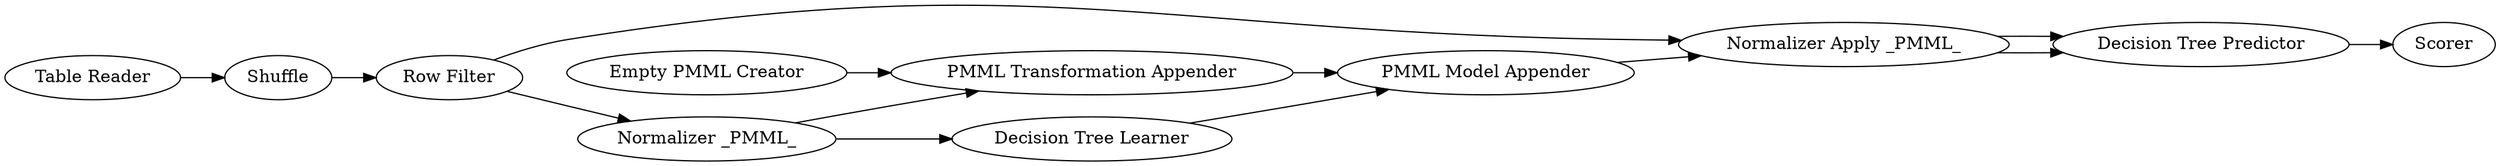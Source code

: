 digraph {
	21 [label="PMML Transformation Appender"]
	25 [label="Empty PMML Creator"]
	26 [label="PMML Model Appender"]
	29 [label="Normalizer Apply _PMML_"]
	31 [label="Decision Tree Predictor"]
	41 [label=Shuffle]
	42 [label="Row Filter"]
	52 [label="Table Reader"]
	53 [label="Normalizer _PMML_"]
	54 [label=Scorer]
	55 [label="Decision Tree Learner"]
	21 -> 26
	25 -> 21
	26 -> 29
	29 -> 31
	29 -> 31
	31 -> 54
	41 -> 42
	42 -> 29
	42 -> 53
	52 -> 41
	53 -> 21
	53 -> 55
	55 -> 26
	rankdir=LR
}

